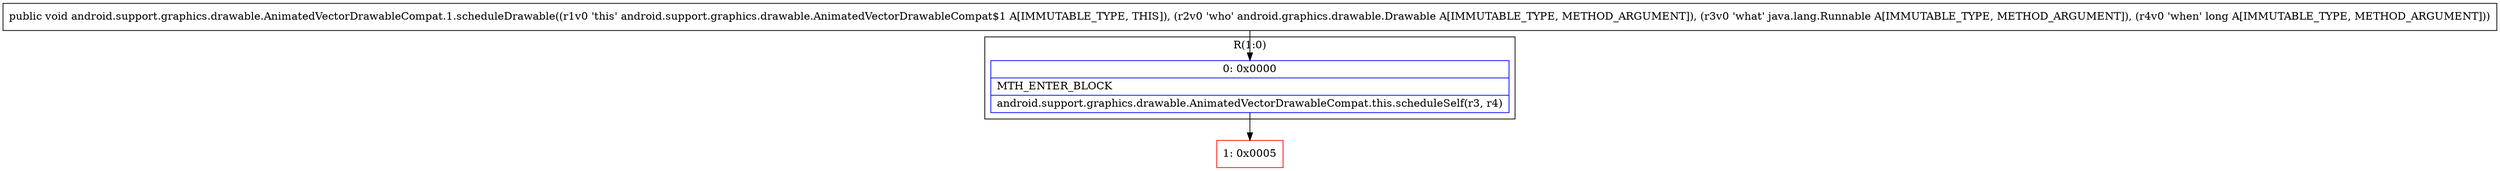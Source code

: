 digraph "CFG forandroid.support.graphics.drawable.AnimatedVectorDrawableCompat.1.scheduleDrawable(Landroid\/graphics\/drawable\/Drawable;Ljava\/lang\/Runnable;J)V" {
subgraph cluster_Region_1409941632 {
label = "R(1:0)";
node [shape=record,color=blue];
Node_0 [shape=record,label="{0\:\ 0x0000|MTH_ENTER_BLOCK\l|android.support.graphics.drawable.AnimatedVectorDrawableCompat.this.scheduleSelf(r3, r4)\l}"];
}
Node_1 [shape=record,color=red,label="{1\:\ 0x0005}"];
MethodNode[shape=record,label="{public void android.support.graphics.drawable.AnimatedVectorDrawableCompat.1.scheduleDrawable((r1v0 'this' android.support.graphics.drawable.AnimatedVectorDrawableCompat$1 A[IMMUTABLE_TYPE, THIS]), (r2v0 'who' android.graphics.drawable.Drawable A[IMMUTABLE_TYPE, METHOD_ARGUMENT]), (r3v0 'what' java.lang.Runnable A[IMMUTABLE_TYPE, METHOD_ARGUMENT]), (r4v0 'when' long A[IMMUTABLE_TYPE, METHOD_ARGUMENT])) }"];
MethodNode -> Node_0;
Node_0 -> Node_1;
}

